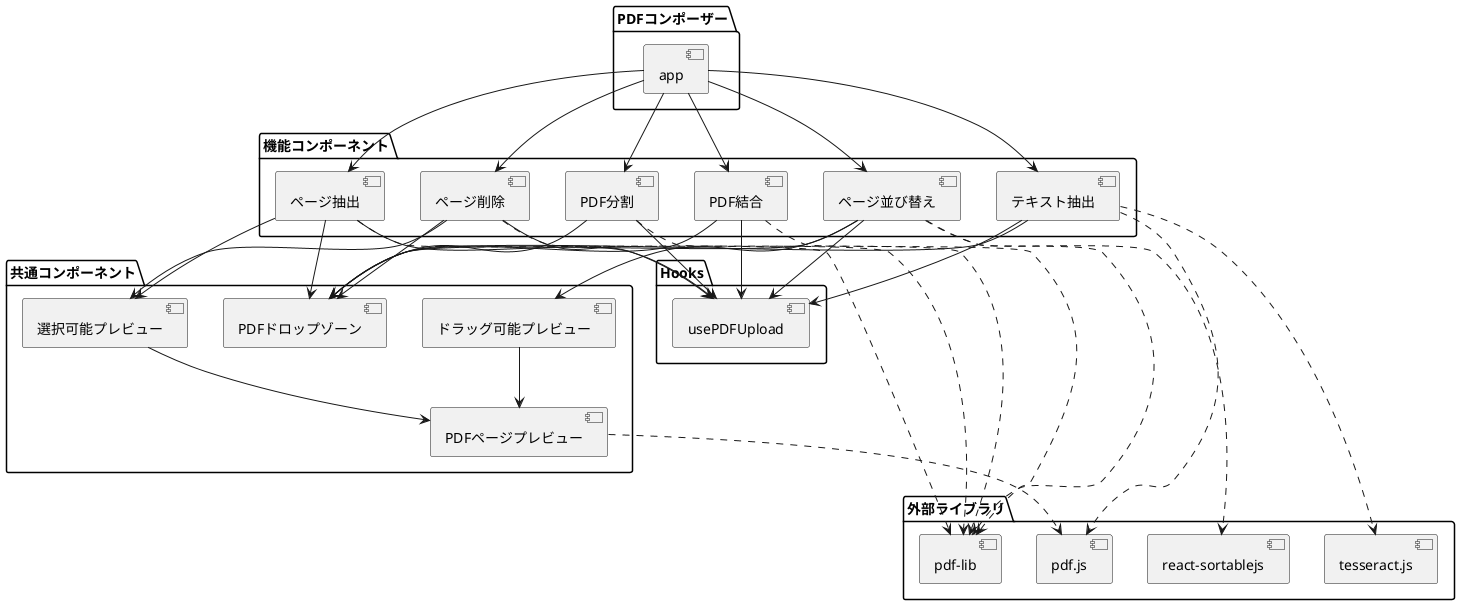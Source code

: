 @startuml

package "PDFコンポーザー" {
  [app]
}

package "機能コンポーネント" {
  [merge] as "PDF結合"
  [reorder] as "ページ並び替え"
  [delete] as "ページ削除"
  [extract] as "ページ抽出"
  [split] as "PDF分割"
  [text] as "テキスト抽出"
}

package "共通コンポーネント" {
  [dropzone] as "PDFドロップゾーン"
  [preview] as "PDFページプレビュー"
  [draggable] as "ドラッグ可能プレビュー"
  [selectable] as "選択可能プレビュー"
}

package "Hooks" {
  [pdfUpload] as "usePDFUpload"
}

package "外部ライブラリ" {
  [pdflib] as "pdf-lib"
  [pdfjs] as "pdf.js"
  [sortable] as "react-sortablejs"
  [tesseract] as "tesseract.js"
}

' アプリケーションと機能コンポーネントの関係
app --> merge
app --> reorder
app --> delete
app --> extract
app --> split
app --> text

' 機能コンポーネントと共通コンポーネントの関係
merge --> dropzone
reorder --> dropzone
delete --> dropzone
extract --> dropzone
split --> dropzone
text --> dropzone

reorder --> draggable
delete --> selectable
extract --> selectable

draggable --> preview
selectable --> preview

' 機能コンポーネントとHooksの関係
merge --> pdfUpload
reorder --> pdfUpload
delete --> pdfUpload
extract --> pdfUpload
split --> pdfUpload
text --> pdfUpload

' 外部ライブラリの利用関係
merge ..> pdflib
reorder ..> pdflib
delete ..> pdflib
extract ..> pdflib
split ..> pdflib
text ..> pdfjs
text ..> tesseract

preview ..> pdfjs
reorder ..> sortable

@enduml 